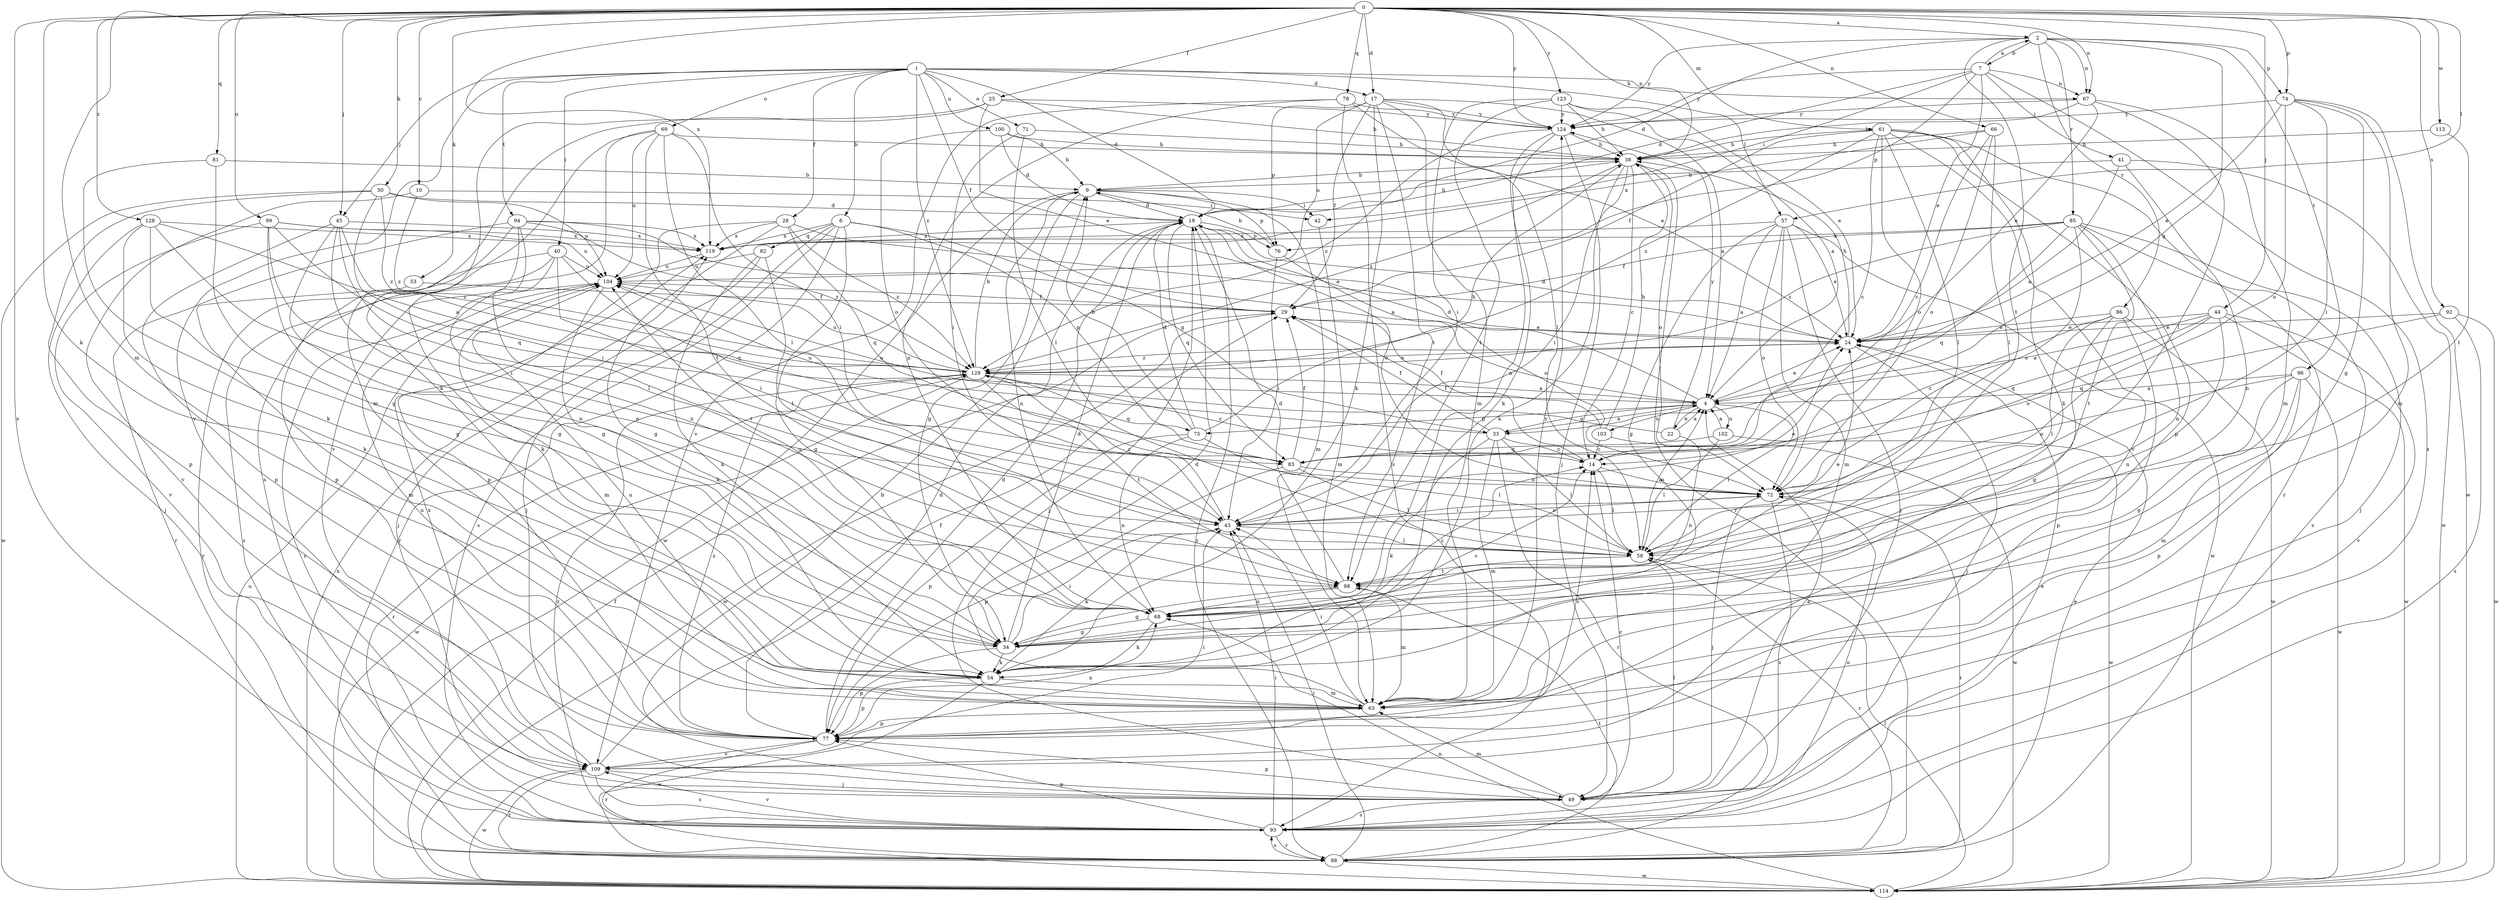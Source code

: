 strict digraph  {
0;
1;
2;
4;
6;
7;
9;
10;
14;
17;
19;
22;
24;
25;
28;
29;
33;
34;
38;
40;
41;
42;
43;
44;
45;
49;
50;
53;
54;
57;
58;
61;
63;
66;
67;
68;
69;
71;
72;
74;
75;
76;
77;
78;
81;
82;
83;
85;
86;
88;
92;
93;
94;
96;
98;
99;
100;
102;
103;
104;
109;
113;
114;
119;
123;
124;
128;
129;
0 -> 2  [label=a];
0 -> 10  [label=c];
0 -> 17  [label=d];
0 -> 25  [label=f];
0 -> 38  [label=h];
0 -> 44  [label=j];
0 -> 45  [label=j];
0 -> 50  [label=k];
0 -> 53  [label=k];
0 -> 54  [label=k];
0 -> 57  [label=l];
0 -> 61  [label=m];
0 -> 63  [label=m];
0 -> 66  [label=n];
0 -> 67  [label=n];
0 -> 74  [label=p];
0 -> 78  [label=q];
0 -> 81  [label=q];
0 -> 92  [label=s];
0 -> 93  [label=s];
0 -> 99  [label=u];
0 -> 113  [label=w];
0 -> 119  [label=x];
0 -> 123  [label=y];
0 -> 124  [label=y];
0 -> 128  [label=z];
1 -> 6  [label=b];
1 -> 17  [label=d];
1 -> 19  [label=d];
1 -> 28  [label=f];
1 -> 29  [label=f];
1 -> 40  [label=i];
1 -> 45  [label=j];
1 -> 57  [label=l];
1 -> 67  [label=n];
1 -> 69  [label=o];
1 -> 71  [label=o];
1 -> 94  [label=t];
1 -> 100  [label=u];
1 -> 109  [label=v];
1 -> 129  [label=z];
2 -> 7  [label=b];
2 -> 19  [label=d];
2 -> 33  [label=g];
2 -> 67  [label=n];
2 -> 74  [label=p];
2 -> 85  [label=r];
2 -> 86  [label=r];
2 -> 96  [label=t];
2 -> 98  [label=t];
2 -> 124  [label=y];
4 -> 19  [label=d];
4 -> 22  [label=e];
4 -> 24  [label=e];
4 -> 33  [label=g];
4 -> 58  [label=l];
4 -> 75  [label=p];
4 -> 102  [label=u];
4 -> 103  [label=u];
6 -> 33  [label=g];
6 -> 49  [label=j];
6 -> 75  [label=p];
6 -> 82  [label=q];
6 -> 88  [label=r];
6 -> 93  [label=s];
6 -> 98  [label=t];
6 -> 119  [label=x];
7 -> 2  [label=a];
7 -> 19  [label=d];
7 -> 24  [label=e];
7 -> 41  [label=i];
7 -> 42  [label=i];
7 -> 67  [label=n];
7 -> 76  [label=p];
7 -> 93  [label=s];
7 -> 124  [label=y];
9 -> 19  [label=d];
9 -> 34  [label=g];
9 -> 42  [label=i];
9 -> 63  [label=m];
9 -> 68  [label=n];
9 -> 76  [label=p];
9 -> 114  [label=w];
10 -> 42  [label=i];
10 -> 109  [label=v];
10 -> 129  [label=z];
14 -> 29  [label=f];
14 -> 58  [label=l];
14 -> 72  [label=o];
17 -> 4  [label=a];
17 -> 29  [label=f];
17 -> 54  [label=k];
17 -> 58  [label=l];
17 -> 63  [label=m];
17 -> 76  [label=p];
17 -> 98  [label=t];
17 -> 104  [label=u];
17 -> 124  [label=y];
19 -> 38  [label=h];
19 -> 49  [label=j];
19 -> 72  [label=o];
19 -> 76  [label=p];
19 -> 83  [label=q];
19 -> 88  [label=r];
19 -> 119  [label=x];
22 -> 4  [label=a];
22 -> 68  [label=n];
22 -> 104  [label=u];
22 -> 124  [label=y];
24 -> 19  [label=d];
24 -> 38  [label=h];
24 -> 49  [label=j];
24 -> 129  [label=z];
25 -> 24  [label=e];
25 -> 38  [label=h];
25 -> 54  [label=k];
25 -> 63  [label=m];
25 -> 124  [label=y];
28 -> 24  [label=e];
28 -> 34  [label=g];
28 -> 77  [label=p];
28 -> 83  [label=q];
28 -> 119  [label=x];
28 -> 129  [label=z];
29 -> 24  [label=e];
29 -> 114  [label=w];
33 -> 4  [label=a];
33 -> 14  [label=c];
33 -> 29  [label=f];
33 -> 54  [label=k];
33 -> 58  [label=l];
33 -> 63  [label=m];
33 -> 88  [label=r];
33 -> 104  [label=u];
34 -> 14  [label=c];
34 -> 19  [label=d];
34 -> 43  [label=i];
34 -> 54  [label=k];
34 -> 77  [label=p];
38 -> 9  [label=b];
38 -> 14  [label=c];
38 -> 43  [label=i];
38 -> 54  [label=k];
38 -> 72  [label=o];
38 -> 88  [label=r];
38 -> 129  [label=z];
40 -> 43  [label=i];
40 -> 83  [label=q];
40 -> 88  [label=r];
40 -> 93  [label=s];
40 -> 98  [label=t];
40 -> 104  [label=u];
41 -> 4  [label=a];
41 -> 9  [label=b];
41 -> 68  [label=n];
41 -> 114  [label=w];
42 -> 63  [label=m];
43 -> 24  [label=e];
43 -> 54  [label=k];
43 -> 58  [label=l];
43 -> 72  [label=o];
43 -> 129  [label=z];
44 -> 4  [label=a];
44 -> 24  [label=e];
44 -> 68  [label=n];
44 -> 72  [label=o];
44 -> 83  [label=q];
44 -> 109  [label=v];
44 -> 114  [label=w];
45 -> 34  [label=g];
45 -> 58  [label=l];
45 -> 68  [label=n];
45 -> 77  [label=p];
45 -> 119  [label=x];
45 -> 129  [label=z];
49 -> 4  [label=a];
49 -> 9  [label=b];
49 -> 14  [label=c];
49 -> 58  [label=l];
49 -> 63  [label=m];
49 -> 77  [label=p];
49 -> 93  [label=s];
50 -> 19  [label=d];
50 -> 43  [label=i];
50 -> 77  [label=p];
50 -> 104  [label=u];
50 -> 114  [label=w];
50 -> 129  [label=z];
53 -> 29  [label=f];
53 -> 63  [label=m];
54 -> 63  [label=m];
54 -> 77  [label=p];
54 -> 114  [label=w];
57 -> 4  [label=a];
57 -> 24  [label=e];
57 -> 34  [label=g];
57 -> 49  [label=j];
57 -> 63  [label=m];
57 -> 72  [label=o];
57 -> 114  [label=w];
57 -> 119  [label=x];
58 -> 4  [label=a];
58 -> 88  [label=r];
58 -> 98  [label=t];
61 -> 14  [label=c];
61 -> 29  [label=f];
61 -> 38  [label=h];
61 -> 54  [label=k];
61 -> 58  [label=l];
61 -> 72  [label=o];
61 -> 77  [label=p];
61 -> 88  [label=r];
61 -> 109  [label=v];
61 -> 129  [label=z];
63 -> 19  [label=d];
63 -> 43  [label=i];
63 -> 77  [label=p];
63 -> 104  [label=u];
63 -> 124  [label=y];
66 -> 14  [label=c];
66 -> 38  [label=h];
66 -> 58  [label=l];
66 -> 72  [label=o];
66 -> 119  [label=x];
67 -> 24  [label=e];
67 -> 38  [label=h];
67 -> 58  [label=l];
67 -> 63  [label=m];
67 -> 124  [label=y];
68 -> 14  [label=c];
68 -> 34  [label=g];
68 -> 54  [label=k];
68 -> 104  [label=u];
69 -> 38  [label=h];
69 -> 43  [label=i];
69 -> 58  [label=l];
69 -> 93  [label=s];
69 -> 98  [label=t];
69 -> 104  [label=u];
69 -> 109  [label=v];
71 -> 38  [label=h];
71 -> 43  [label=i];
71 -> 58  [label=l];
72 -> 43  [label=i];
72 -> 49  [label=j];
72 -> 88  [label=r];
72 -> 93  [label=s];
74 -> 24  [label=e];
74 -> 34  [label=g];
74 -> 43  [label=i];
74 -> 63  [label=m];
74 -> 72  [label=o];
74 -> 114  [label=w];
74 -> 124  [label=y];
75 -> 9  [label=b];
75 -> 19  [label=d];
75 -> 38  [label=h];
75 -> 58  [label=l];
75 -> 68  [label=n];
75 -> 77  [label=p];
76 -> 9  [label=b];
76 -> 43  [label=i];
76 -> 72  [label=o];
77 -> 14  [label=c];
77 -> 19  [label=d];
77 -> 29  [label=f];
77 -> 68  [label=n];
77 -> 88  [label=r];
77 -> 104  [label=u];
77 -> 109  [label=v];
77 -> 129  [label=z];
78 -> 24  [label=e];
78 -> 68  [label=n];
78 -> 93  [label=s];
78 -> 109  [label=v];
78 -> 124  [label=y];
81 -> 9  [label=b];
81 -> 34  [label=g];
81 -> 54  [label=k];
82 -> 34  [label=g];
82 -> 49  [label=j];
82 -> 54  [label=k];
82 -> 104  [label=u];
83 -> 29  [label=f];
83 -> 58  [label=l];
83 -> 72  [label=o];
83 -> 77  [label=p];
85 -> 29  [label=f];
85 -> 49  [label=j];
85 -> 68  [label=n];
85 -> 72  [label=o];
85 -> 83  [label=q];
85 -> 93  [label=s];
85 -> 98  [label=t];
85 -> 119  [label=x];
85 -> 129  [label=z];
86 -> 14  [label=c];
86 -> 24  [label=e];
86 -> 34  [label=g];
86 -> 58  [label=l];
86 -> 77  [label=p];
86 -> 114  [label=w];
88 -> 24  [label=e];
88 -> 43  [label=i];
88 -> 93  [label=s];
88 -> 98  [label=t];
88 -> 114  [label=w];
92 -> 24  [label=e];
92 -> 83  [label=q];
92 -> 93  [label=s];
92 -> 114  [label=w];
93 -> 24  [label=e];
93 -> 43  [label=i];
93 -> 72  [label=o];
93 -> 77  [label=p];
93 -> 88  [label=r];
93 -> 109  [label=v];
93 -> 129  [label=z];
94 -> 4  [label=a];
94 -> 54  [label=k];
94 -> 68  [label=n];
94 -> 77  [label=p];
94 -> 88  [label=r];
94 -> 119  [label=x];
94 -> 129  [label=z];
96 -> 4  [label=a];
96 -> 34  [label=g];
96 -> 63  [label=m];
96 -> 72  [label=o];
96 -> 77  [label=p];
96 -> 114  [label=w];
98 -> 19  [label=d];
98 -> 24  [label=e];
98 -> 34  [label=g];
98 -> 63  [label=m];
98 -> 68  [label=n];
99 -> 34  [label=g];
99 -> 43  [label=i];
99 -> 83  [label=q];
99 -> 104  [label=u];
99 -> 109  [label=v];
99 -> 119  [label=x];
100 -> 9  [label=b];
100 -> 19  [label=d];
100 -> 38  [label=h];
100 -> 72  [label=o];
102 -> 4  [label=a];
102 -> 58  [label=l];
102 -> 83  [label=q];
102 -> 114  [label=w];
103 -> 14  [label=c];
103 -> 29  [label=f];
103 -> 38  [label=h];
103 -> 114  [label=w];
104 -> 29  [label=f];
104 -> 54  [label=k];
104 -> 63  [label=m];
104 -> 93  [label=s];
109 -> 19  [label=d];
109 -> 43  [label=i];
109 -> 49  [label=j];
109 -> 88  [label=r];
109 -> 93  [label=s];
109 -> 114  [label=w];
109 -> 119  [label=x];
113 -> 38  [label=h];
113 -> 58  [label=l];
114 -> 29  [label=f];
114 -> 58  [label=l];
114 -> 68  [label=n];
114 -> 104  [label=u];
114 -> 119  [label=x];
119 -> 104  [label=u];
123 -> 4  [label=a];
123 -> 24  [label=e];
123 -> 38  [label=h];
123 -> 43  [label=i];
123 -> 98  [label=t];
123 -> 124  [label=y];
124 -> 38  [label=h];
124 -> 49  [label=j];
124 -> 54  [label=k];
124 -> 68  [label=n];
124 -> 129  [label=z];
128 -> 4  [label=a];
128 -> 34  [label=g];
128 -> 49  [label=j];
128 -> 54  [label=k];
128 -> 68  [label=n];
128 -> 119  [label=x];
129 -> 4  [label=a];
129 -> 9  [label=b];
129 -> 14  [label=c];
129 -> 24  [label=e];
129 -> 83  [label=q];
129 -> 88  [label=r];
129 -> 98  [label=t];
129 -> 104  [label=u];
129 -> 114  [label=w];
}
